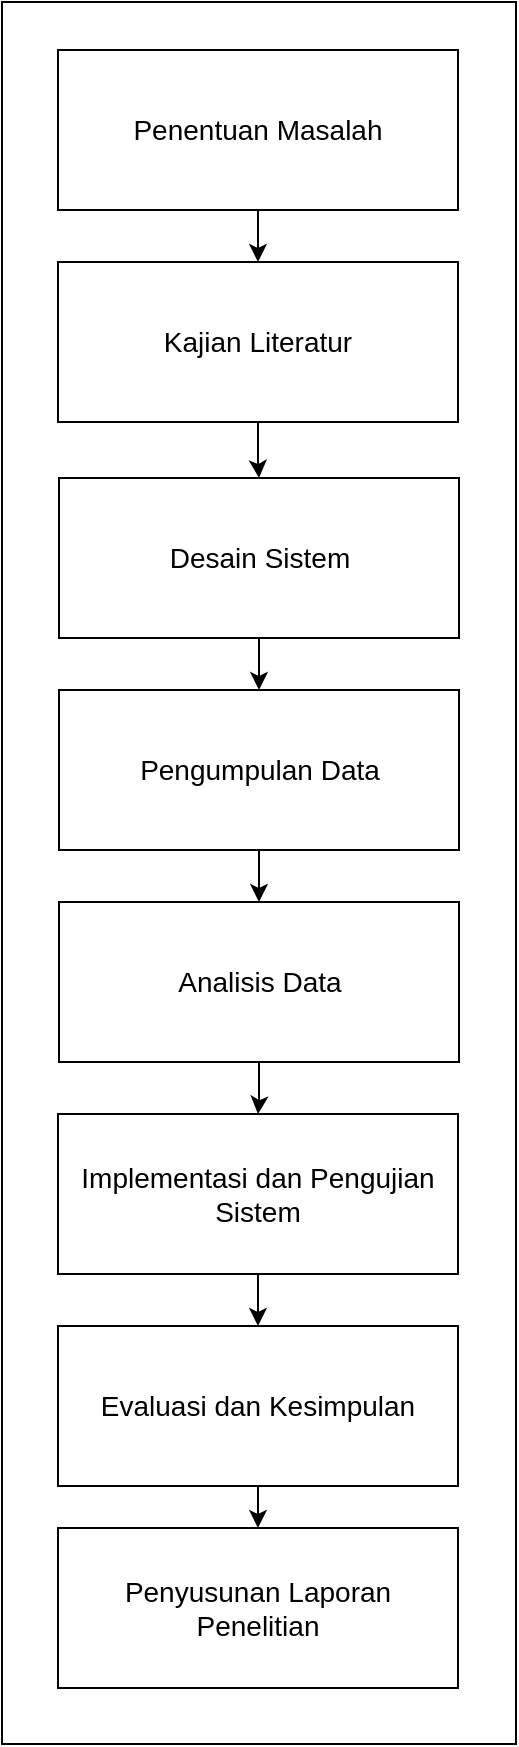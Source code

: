 <mxfile version="21.3.3" type="github" pages="2">
  <diagram name="Page-1" id="cUPxDQDcQTnUeFYrYolD">
    <mxGraphModel dx="1235" dy="568" grid="0" gridSize="10" guides="1" tooltips="1" connect="1" arrows="1" fold="1" page="1" pageScale="1" pageWidth="850" pageHeight="1100" math="0" shadow="0">
      <root>
        <mxCell id="0" />
        <mxCell id="1" parent="0" />
        <mxCell id="fViebsRX7NttPehX8GBR-9" style="edgeStyle=orthogonalEdgeStyle;rounded=0;orthogonalLoop=1;jettySize=auto;html=1;" parent="1" source="fViebsRX7NttPehX8GBR-1" target="fViebsRX7NttPehX8GBR-2" edge="1">
          <mxGeometry relative="1" as="geometry" />
        </mxCell>
        <mxCell id="fViebsRX7NttPehX8GBR-1" value="&lt;font style=&quot;font-size: 14px;&quot;&gt;Penentuan Masalah&lt;/font&gt;" style="rounded=0;whiteSpace=wrap;html=1;" parent="1" vertex="1">
          <mxGeometry x="325" y="65" width="200" height="80" as="geometry" />
        </mxCell>
        <mxCell id="fViebsRX7NttPehX8GBR-10" style="edgeStyle=orthogonalEdgeStyle;rounded=0;orthogonalLoop=1;jettySize=auto;html=1;" parent="1" source="fViebsRX7NttPehX8GBR-2" target="fViebsRX7NttPehX8GBR-3" edge="1">
          <mxGeometry relative="1" as="geometry" />
        </mxCell>
        <mxCell id="fViebsRX7NttPehX8GBR-2" value="&lt;span style=&quot;font-size: 14px;&quot;&gt;Kajian Literatur&lt;/span&gt;" style="rounded=0;whiteSpace=wrap;html=1;" parent="1" vertex="1">
          <mxGeometry x="325" y="171" width="200" height="80" as="geometry" />
        </mxCell>
        <mxCell id="6mJtTIPQjZAeTZQX4K0n-13" style="edgeStyle=orthogonalEdgeStyle;rounded=0;orthogonalLoop=1;jettySize=auto;html=1;" edge="1" parent="1" source="fViebsRX7NttPehX8GBR-3" target="fViebsRX7NttPehX8GBR-4">
          <mxGeometry relative="1" as="geometry" />
        </mxCell>
        <mxCell id="fViebsRX7NttPehX8GBR-3" value="&lt;span style=&quot;font-size: 14px;&quot;&gt;Desain Sistem&lt;br&gt;&lt;/span&gt;" style="rounded=0;whiteSpace=wrap;html=1;" parent="1" vertex="1">
          <mxGeometry x="325.5" y="279" width="200" height="80" as="geometry" />
        </mxCell>
        <mxCell id="fViebsRX7NttPehX8GBR-12" style="edgeStyle=orthogonalEdgeStyle;rounded=0;orthogonalLoop=1;jettySize=auto;html=1;" parent="1" source="fViebsRX7NttPehX8GBR-4" target="fViebsRX7NttPehX8GBR-6" edge="1">
          <mxGeometry relative="1" as="geometry" />
        </mxCell>
        <mxCell id="fViebsRX7NttPehX8GBR-4" value="&lt;span style=&quot;font-size: 14px;&quot;&gt;Pengumpulan Data&lt;br&gt;&lt;/span&gt;" style="rounded=0;whiteSpace=wrap;html=1;" parent="1" vertex="1">
          <mxGeometry x="325.5" y="385" width="200" height="80" as="geometry" />
        </mxCell>
        <mxCell id="fViebsRX7NttPehX8GBR-14" style="edgeStyle=orthogonalEdgeStyle;rounded=0;orthogonalLoop=1;jettySize=auto;html=1;exitX=0.5;exitY=1;exitDx=0;exitDy=0;" parent="1" source="fViebsRX7NttPehX8GBR-5" target="fViebsRX7NttPehX8GBR-7" edge="1">
          <mxGeometry relative="1" as="geometry" />
        </mxCell>
        <mxCell id="fViebsRX7NttPehX8GBR-5" value="&lt;span style=&quot;font-size: 14px;&quot;&gt;Implementasi dan Pengujian Sistem&lt;br&gt;&lt;/span&gt;" style="rounded=0;whiteSpace=wrap;html=1;" parent="1" vertex="1">
          <mxGeometry x="325" y="597" width="200" height="80" as="geometry" />
        </mxCell>
        <mxCell id="fViebsRX7NttPehX8GBR-13" style="edgeStyle=orthogonalEdgeStyle;rounded=0;orthogonalLoop=1;jettySize=auto;html=1;entryX=0.5;entryY=0;entryDx=0;entryDy=0;" parent="1" source="fViebsRX7NttPehX8GBR-6" target="fViebsRX7NttPehX8GBR-5" edge="1">
          <mxGeometry relative="1" as="geometry" />
        </mxCell>
        <mxCell id="fViebsRX7NttPehX8GBR-6" value="&lt;span style=&quot;font-size: 14px;&quot;&gt;Analisis Data&lt;br&gt;&lt;/span&gt;" style="rounded=0;whiteSpace=wrap;html=1;" parent="1" vertex="1">
          <mxGeometry x="325.5" y="491" width="200" height="80" as="geometry" />
        </mxCell>
        <mxCell id="fViebsRX7NttPehX8GBR-15" style="edgeStyle=orthogonalEdgeStyle;rounded=0;orthogonalLoop=1;jettySize=auto;html=1;exitX=0.5;exitY=1;exitDx=0;exitDy=0;" parent="1" source="fViebsRX7NttPehX8GBR-7" target="fViebsRX7NttPehX8GBR-8" edge="1">
          <mxGeometry relative="1" as="geometry" />
        </mxCell>
        <mxCell id="fViebsRX7NttPehX8GBR-7" value="&lt;span style=&quot;font-size: 14px;&quot;&gt;Evaluasi dan Kesimpulan&lt;br&gt;&lt;/span&gt;" style="rounded=0;whiteSpace=wrap;html=1;" parent="1" vertex="1">
          <mxGeometry x="325" y="703" width="200" height="80" as="geometry" />
        </mxCell>
        <mxCell id="fViebsRX7NttPehX8GBR-8" value="&lt;span style=&quot;font-size: 14px;&quot;&gt;Penyusunan Laporan Penelitian&lt;br&gt;&lt;/span&gt;" style="rounded=0;whiteSpace=wrap;html=1;" parent="1" vertex="1">
          <mxGeometry x="325" y="804" width="200" height="80" as="geometry" />
        </mxCell>
        <mxCell id="6mJtTIPQjZAeTZQX4K0n-14" value="" style="rounded=0;whiteSpace=wrap;html=1;fillColor=none;" vertex="1" parent="1">
          <mxGeometry x="297" y="41" width="257" height="871" as="geometry" />
        </mxCell>
      </root>
    </mxGraphModel>
  </diagram>
  <diagram id="xkCDosCuU8xx3rHPw5GR" name="Page-2">
    <mxGraphModel dx="1400" dy="644" grid="0" gridSize="10" guides="1" tooltips="1" connect="1" arrows="1" fold="1" page="1" pageScale="1" pageWidth="850" pageHeight="1100" math="0" shadow="0">
      <root>
        <mxCell id="0" />
        <mxCell id="1" parent="0" />
        <mxCell id="BiKSMXwNEzezgureyhDh-1" value="5" style="rounded=0;whiteSpace=wrap;html=1;fontSize=14;fontStyle=1" vertex="1" parent="1">
          <mxGeometry x="360" y="270" width="80" height="80" as="geometry" />
        </mxCell>
        <mxCell id="BiKSMXwNEzezgureyhDh-2" value="6" style="rounded=0;whiteSpace=wrap;html=1;fontSize=14;fontStyle=1" vertex="1" parent="1">
          <mxGeometry x="360" y="140" width="80" height="80" as="geometry" />
        </mxCell>
        <mxCell id="BiKSMXwNEzezgureyhDh-3" value="3" style="rounded=0;whiteSpace=wrap;html=1;fontSize=14;fontStyle=1" vertex="1" parent="1">
          <mxGeometry x="360" y="470" width="80" height="80" as="geometry" />
        </mxCell>
        <mxCell id="BiKSMXwNEzezgureyhDh-4" value="4" style="rounded=0;whiteSpace=wrap;html=1;fontSize=14;fontStyle=1" vertex="1" parent="1">
          <mxGeometry x="360" y="370" width="80" height="80" as="geometry" />
        </mxCell>
        <mxCell id="BiKSMXwNEzezgureyhDh-5" value="1" style="rounded=0;whiteSpace=wrap;html=1;fontSize=14;fontStyle=1" vertex="1" parent="1">
          <mxGeometry x="360" y="680" width="80" height="80" as="geometry" />
        </mxCell>
        <mxCell id="BiKSMXwNEzezgureyhDh-6" value="2" style="rounded=0;whiteSpace=wrap;html=1;fontSize=14;fontStyle=1" vertex="1" parent="1">
          <mxGeometry x="360" y="580" width="80" height="80" as="geometry" />
        </mxCell>
        <mxCell id="BiKSMXwNEzezgureyhDh-7" value="7" style="rounded=0;whiteSpace=wrap;html=1;fontSize=14;fontStyle=1" vertex="1" parent="1">
          <mxGeometry x="360" y="40" width="80" height="80" as="geometry" />
        </mxCell>
        <mxCell id="BiKSMXwNEzezgureyhDh-8" value="" style="endArrow=none;html=1;rounded=0;entryX=0.5;entryY=1;entryDx=0;entryDy=0;exitX=0.5;exitY=0;exitDx=0;exitDy=0;" edge="1" parent="1" source="BiKSMXwNEzezgureyhDh-2" target="BiKSMXwNEzezgureyhDh-7">
          <mxGeometry width="50" height="50" relative="1" as="geometry">
            <mxPoint x="380" y="320" as="sourcePoint" />
            <mxPoint x="430" y="270" as="targetPoint" />
          </mxGeometry>
        </mxCell>
        <mxCell id="BiKSMXwNEzezgureyhDh-9" value="" style="endArrow=none;html=1;rounded=0;entryX=0.5;entryY=1;entryDx=0;entryDy=0;exitX=0.5;exitY=0;exitDx=0;exitDy=0;" edge="1" parent="1" source="BiKSMXwNEzezgureyhDh-1" target="BiKSMXwNEzezgureyhDh-2">
          <mxGeometry width="50" height="50" relative="1" as="geometry">
            <mxPoint x="410" y="170" as="sourcePoint" />
            <mxPoint x="410" y="130" as="targetPoint" />
          </mxGeometry>
        </mxCell>
        <mxCell id="BiKSMXwNEzezgureyhDh-10" value="" style="endArrow=none;html=1;rounded=0;exitX=0.5;exitY=1;exitDx=0;exitDy=0;" edge="1" parent="1" source="BiKSMXwNEzezgureyhDh-1" target="BiKSMXwNEzezgureyhDh-4">
          <mxGeometry width="50" height="50" relative="1" as="geometry">
            <mxPoint x="410" y="300" as="sourcePoint" />
            <mxPoint x="410" y="260" as="targetPoint" />
          </mxGeometry>
        </mxCell>
        <mxCell id="BiKSMXwNEzezgureyhDh-11" value="" style="endArrow=none;html=1;rounded=0;exitX=0.5;exitY=0;exitDx=0;exitDy=0;entryX=0.5;entryY=1;entryDx=0;entryDy=0;" edge="1" parent="1" source="BiKSMXwNEzezgureyhDh-3" target="BiKSMXwNEzezgureyhDh-4">
          <mxGeometry width="50" height="50" relative="1" as="geometry">
            <mxPoint x="410" y="360" as="sourcePoint" />
            <mxPoint x="410" y="380" as="targetPoint" />
          </mxGeometry>
        </mxCell>
        <mxCell id="BiKSMXwNEzezgureyhDh-12" value="" style="endArrow=none;html=1;rounded=0;exitX=0.5;exitY=1;exitDx=0;exitDy=0;entryX=0.5;entryY=0;entryDx=0;entryDy=0;" edge="1" parent="1" source="BiKSMXwNEzezgureyhDh-3" target="BiKSMXwNEzezgureyhDh-6">
          <mxGeometry width="50" height="50" relative="1" as="geometry">
            <mxPoint x="410" y="470" as="sourcePoint" />
            <mxPoint x="410" y="450" as="targetPoint" />
          </mxGeometry>
        </mxCell>
        <mxCell id="BiKSMXwNEzezgureyhDh-13" value="" style="endArrow=none;html=1;rounded=0;exitX=0.5;exitY=1;exitDx=0;exitDy=0;entryX=0.5;entryY=0;entryDx=0;entryDy=0;" edge="1" parent="1" source="BiKSMXwNEzezgureyhDh-6" target="BiKSMXwNEzezgureyhDh-5">
          <mxGeometry width="50" height="50" relative="1" as="geometry">
            <mxPoint x="410" y="550" as="sourcePoint" />
            <mxPoint x="410" y="650" as="targetPoint" />
          </mxGeometry>
        </mxCell>
        <mxCell id="BiKSMXwNEzezgureyhDh-14" value="" style="rounded=1;whiteSpace=wrap;html=1;labelBackgroundColor=none;fillColor=none;" vertex="1" parent="1">
          <mxGeometry x="340" y="30" width="120" height="210" as="geometry" />
        </mxCell>
        <mxCell id="BiKSMXwNEzezgureyhDh-15" value="" style="rounded=1;whiteSpace=wrap;html=1;labelBackgroundColor=none;fillColor=none;" vertex="1" parent="1">
          <mxGeometry x="340" y="260" width="120" height="300" as="geometry" />
        </mxCell>
        <mxCell id="BiKSMXwNEzezgureyhDh-16" value="" style="rounded=1;whiteSpace=wrap;html=1;labelBackgroundColor=none;fillColor=none;" vertex="1" parent="1">
          <mxGeometry x="340" y="570" width="120" height="200" as="geometry" />
        </mxCell>
        <mxCell id="BiKSMXwNEzezgureyhDh-17" value="" style="endArrow=classic;html=1;rounded=0;exitX=1;exitY=0.5;exitDx=0;exitDy=0;" edge="1" parent="1" source="BiKSMXwNEzezgureyhDh-14">
          <mxGeometry width="50" height="50" relative="1" as="geometry">
            <mxPoint x="350" y="340" as="sourcePoint" />
            <mxPoint x="570" y="135" as="targetPoint" />
          </mxGeometry>
        </mxCell>
        <mxCell id="BiKSMXwNEzezgureyhDh-18" value="" style="endArrow=classic;html=1;rounded=0;exitX=1;exitY=0.5;exitDx=0;exitDy=0;" edge="1" parent="1" source="BiKSMXwNEzezgureyhDh-15">
          <mxGeometry width="50" height="50" relative="1" as="geometry">
            <mxPoint x="470" y="145" as="sourcePoint" />
            <mxPoint x="570" y="410" as="targetPoint" />
          </mxGeometry>
        </mxCell>
        <mxCell id="BiKSMXwNEzezgureyhDh-19" value="" style="endArrow=classic;html=1;rounded=0;exitX=1;exitY=0.5;exitDx=0;exitDy=0;" edge="1" parent="1" source="BiKSMXwNEzezgureyhDh-16">
          <mxGeometry width="50" height="50" relative="1" as="geometry">
            <mxPoint x="470" y="420" as="sourcePoint" />
            <mxPoint x="570" y="670" as="targetPoint" />
          </mxGeometry>
        </mxCell>
        <mxCell id="BiKSMXwNEzezgureyhDh-20" value="Melebihi tingkat kinerja yang diterima" style="rounded=0;whiteSpace=wrap;html=1;" vertex="1" parent="1">
          <mxGeometry x="180" y="100" width="140" height="90" as="geometry" />
        </mxCell>
        <mxCell id="BiKSMXwNEzezgureyhDh-21" value="Memenuhi tingkat kinerja yang diterima" style="rounded=0;whiteSpace=wrap;html=1;" vertex="1" parent="1">
          <mxGeometry x="180" y="360" width="140" height="90" as="geometry" />
        </mxCell>
        <mxCell id="BiKSMXwNEzezgureyhDh-22" value="Tidak memenuhi tingkat kinerja yang diterima" style="rounded=0;whiteSpace=wrap;html=1;" vertex="1" parent="1">
          <mxGeometry x="180" y="625" width="140" height="90" as="geometry" />
        </mxCell>
        <mxCell id="BiKSMXwNEzezgureyhDh-23" value="Kurang peduli terhadap semua kebiakan organisasi dan tidak disiplin akan prosedural" style="rounded=0;whiteSpace=wrap;html=1;" vertex="1" parent="1">
          <mxGeometry x="580" y="625" width="240" height="90" as="geometry" />
        </mxCell>
        <mxCell id="BiKSMXwNEzezgureyhDh-24" value="Memenuhi dan taat akan semua kebijakan dan prosedural organisasi" style="rounded=0;whiteSpace=wrap;html=1;" vertex="1" parent="1">
          <mxGeometry x="580" y="360" width="240" height="90" as="geometry" />
        </mxCell>
        <mxCell id="BiKSMXwNEzezgureyhDh-25" value="Selalu menjadi panutan dalam organisasi, mentaati seluruh kebijakan dan prosedural dan selalu bersikap bijaksana dalam mengambil keputusan dan siap menanggung kesalahan yang dibuat" style="rounded=0;whiteSpace=wrap;html=1;" vertex="1" parent="1">
          <mxGeometry x="580" y="90" width="240" height="90" as="geometry" />
        </mxCell>
        <mxCell id="BiKSMXwNEzezgureyhDh-26" value="" style="rounded=0;whiteSpace=wrap;html=1;fillColor=none;" vertex="1" parent="1">
          <mxGeometry x="162" y="12" width="677" height="781" as="geometry" />
        </mxCell>
      </root>
    </mxGraphModel>
  </diagram>
</mxfile>
